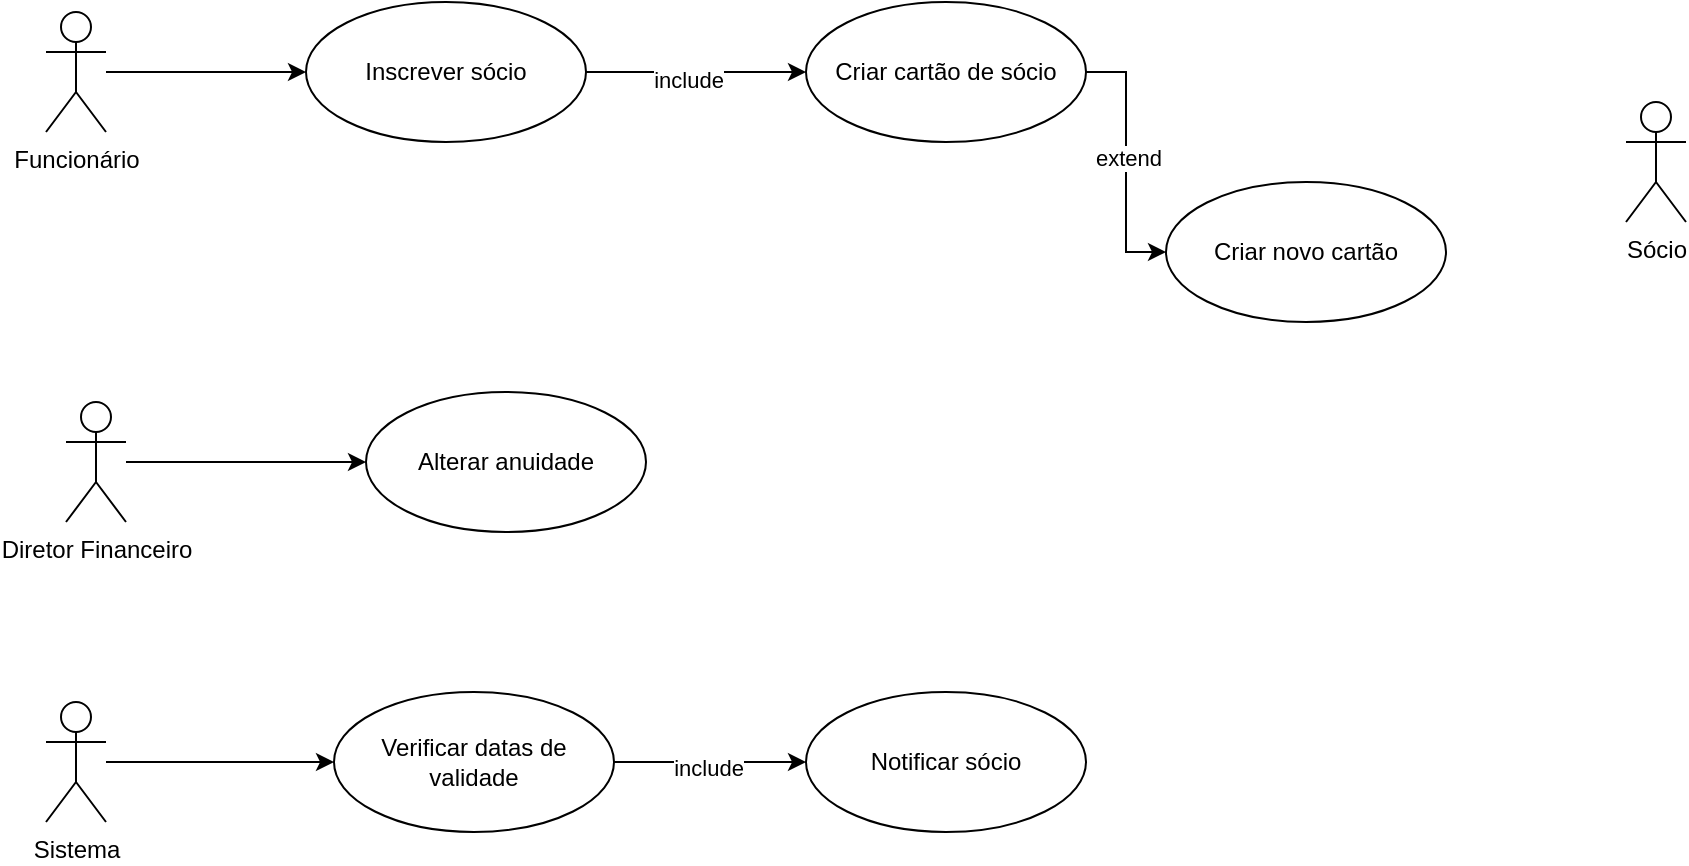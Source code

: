 <mxfile version="26.0.13">
  <diagram name="Ginásio" id="sqR77hvDsRcVO-9Wcf4h">
    <mxGraphModel dx="1050" dy="557" grid="1" gridSize="10" guides="1" tooltips="1" connect="1" arrows="1" fold="1" page="1" pageScale="1" pageWidth="827" pageHeight="1169" math="0" shadow="0">
      <root>
        <mxCell id="0" />
        <mxCell id="1" parent="0" />
        <mxCell id="bDyWpsSk06RKxmON--17-1" style="edgeStyle=orthogonalEdgeStyle;rounded=0;orthogonalLoop=1;jettySize=auto;html=1;entryX=0;entryY=0.5;entryDx=0;entryDy=0;" edge="1" parent="1" source="bDyWpsSk06RKxmON--17-2" target="bDyWpsSk06RKxmON--17-5">
          <mxGeometry relative="1" as="geometry" />
        </mxCell>
        <mxCell id="bDyWpsSk06RKxmON--17-2" value="Funcionário" style="shape=umlActor;verticalLabelPosition=bottom;verticalAlign=top;html=1;" vertex="1" parent="1">
          <mxGeometry x="130" y="125" width="30" height="60" as="geometry" />
        </mxCell>
        <mxCell id="bDyWpsSk06RKxmON--17-3" style="edgeStyle=orthogonalEdgeStyle;rounded=0;orthogonalLoop=1;jettySize=auto;html=1;exitX=1;exitY=0.5;exitDx=0;exitDy=0;" edge="1" parent="1" source="bDyWpsSk06RKxmON--17-5" target="bDyWpsSk06RKxmON--17-8">
          <mxGeometry relative="1" as="geometry" />
        </mxCell>
        <mxCell id="bDyWpsSk06RKxmON--17-4" value="include" style="edgeLabel;html=1;align=center;verticalAlign=middle;resizable=0;points=[];" vertex="1" connectable="0" parent="bDyWpsSk06RKxmON--17-3">
          <mxGeometry x="-0.08" y="-4" relative="1" as="geometry">
            <mxPoint as="offset" />
          </mxGeometry>
        </mxCell>
        <mxCell id="bDyWpsSk06RKxmON--17-5" value="Inscrever sócio" style="ellipse;whiteSpace=wrap;html=1;" vertex="1" parent="1">
          <mxGeometry x="260" y="120" width="140" height="70" as="geometry" />
        </mxCell>
        <mxCell id="bDyWpsSk06RKxmON--17-6" style="edgeStyle=orthogonalEdgeStyle;rounded=0;orthogonalLoop=1;jettySize=auto;html=1;entryX=0;entryY=0.5;entryDx=0;entryDy=0;" edge="1" parent="1" source="bDyWpsSk06RKxmON--17-8" target="bDyWpsSk06RKxmON--17-11">
          <mxGeometry relative="1" as="geometry" />
        </mxCell>
        <mxCell id="bDyWpsSk06RKxmON--17-7" value="extend" style="edgeLabel;html=1;align=center;verticalAlign=middle;resizable=0;points=[];" vertex="1" connectable="0" parent="bDyWpsSk06RKxmON--17-6">
          <mxGeometry x="-0.031" y="1" relative="1" as="geometry">
            <mxPoint as="offset" />
          </mxGeometry>
        </mxCell>
        <mxCell id="bDyWpsSk06RKxmON--17-8" value="Criar cartão de sócio" style="ellipse;whiteSpace=wrap;html=1;" vertex="1" parent="1">
          <mxGeometry x="510" y="120" width="140" height="70" as="geometry" />
        </mxCell>
        <mxCell id="bDyWpsSk06RKxmON--17-9" style="edgeStyle=orthogonalEdgeStyle;rounded=0;orthogonalLoop=1;jettySize=auto;html=1;entryX=0;entryY=0.5;entryDx=0;entryDy=0;" edge="1" parent="1" source="bDyWpsSk06RKxmON--17-10" target="bDyWpsSk06RKxmON--17-12">
          <mxGeometry relative="1" as="geometry" />
        </mxCell>
        <mxCell id="bDyWpsSk06RKxmON--17-10" value="Diretor Financeiro" style="shape=umlActor;verticalLabelPosition=bottom;verticalAlign=top;html=1;" vertex="1" parent="1">
          <mxGeometry x="140" y="320" width="30" height="60" as="geometry" />
        </mxCell>
        <mxCell id="bDyWpsSk06RKxmON--17-11" value="Criar novo cartão" style="ellipse;whiteSpace=wrap;html=1;" vertex="1" parent="1">
          <mxGeometry x="690" y="210" width="140" height="70" as="geometry" />
        </mxCell>
        <mxCell id="bDyWpsSk06RKxmON--17-12" value="Alterar anuidade" style="ellipse;whiteSpace=wrap;html=1;" vertex="1" parent="1">
          <mxGeometry x="290" y="315" width="140" height="70" as="geometry" />
        </mxCell>
        <mxCell id="bDyWpsSk06RKxmON--17-13" style="edgeStyle=orthogonalEdgeStyle;rounded=0;orthogonalLoop=1;jettySize=auto;html=1;entryX=0;entryY=0.5;entryDx=0;entryDy=0;" edge="1" parent="1" source="bDyWpsSk06RKxmON--17-14" target="bDyWpsSk06RKxmON--17-17">
          <mxGeometry relative="1" as="geometry" />
        </mxCell>
        <mxCell id="bDyWpsSk06RKxmON--17-14" value="Sistema" style="shape=umlActor;verticalLabelPosition=bottom;verticalAlign=top;html=1;" vertex="1" parent="1">
          <mxGeometry x="130" y="470" width="30" height="60" as="geometry" />
        </mxCell>
        <mxCell id="bDyWpsSk06RKxmON--17-15" style="edgeStyle=orthogonalEdgeStyle;rounded=0;orthogonalLoop=1;jettySize=auto;html=1;" edge="1" parent="1" source="bDyWpsSk06RKxmON--17-17" target="bDyWpsSk06RKxmON--17-19">
          <mxGeometry relative="1" as="geometry" />
        </mxCell>
        <mxCell id="bDyWpsSk06RKxmON--17-16" value="include" style="edgeLabel;html=1;align=center;verticalAlign=middle;resizable=0;points=[];" vertex="1" connectable="0" parent="bDyWpsSk06RKxmON--17-15">
          <mxGeometry x="-0.025" y="-3" relative="1" as="geometry">
            <mxPoint as="offset" />
          </mxGeometry>
        </mxCell>
        <mxCell id="bDyWpsSk06RKxmON--17-17" value="Verificar datas de validade" style="ellipse;whiteSpace=wrap;html=1;" vertex="1" parent="1">
          <mxGeometry x="274" y="465" width="140" height="70" as="geometry" />
        </mxCell>
        <mxCell id="bDyWpsSk06RKxmON--17-18" value="Sócio" style="shape=umlActor;verticalLabelPosition=bottom;verticalAlign=top;html=1;" vertex="1" parent="1">
          <mxGeometry x="920" y="170" width="30" height="60" as="geometry" />
        </mxCell>
        <mxCell id="bDyWpsSk06RKxmON--17-19" value="Notificar sócio" style="ellipse;whiteSpace=wrap;html=1;" vertex="1" parent="1">
          <mxGeometry x="510" y="465" width="140" height="70" as="geometry" />
        </mxCell>
      </root>
    </mxGraphModel>
  </diagram>
</mxfile>
